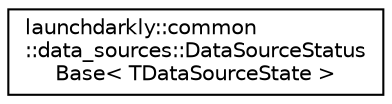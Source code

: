 digraph "Graphical Class Hierarchy"
{
 // LATEX_PDF_SIZE
  edge [fontname="Helvetica",fontsize="10",labelfontname="Helvetica",labelfontsize="10"];
  node [fontname="Helvetica",fontsize="10",shape=record];
  rankdir="LR";
  Node0 [label="launchdarkly::common\l::data_sources::DataSourceStatus\lBase\< TDataSourceState \>",height=0.2,width=0.4,color="black", fillcolor="white", style="filled",URL="$classlaunchdarkly_1_1common_1_1data__sources_1_1DataSourceStatusBase.html",tooltip=" "];
}
